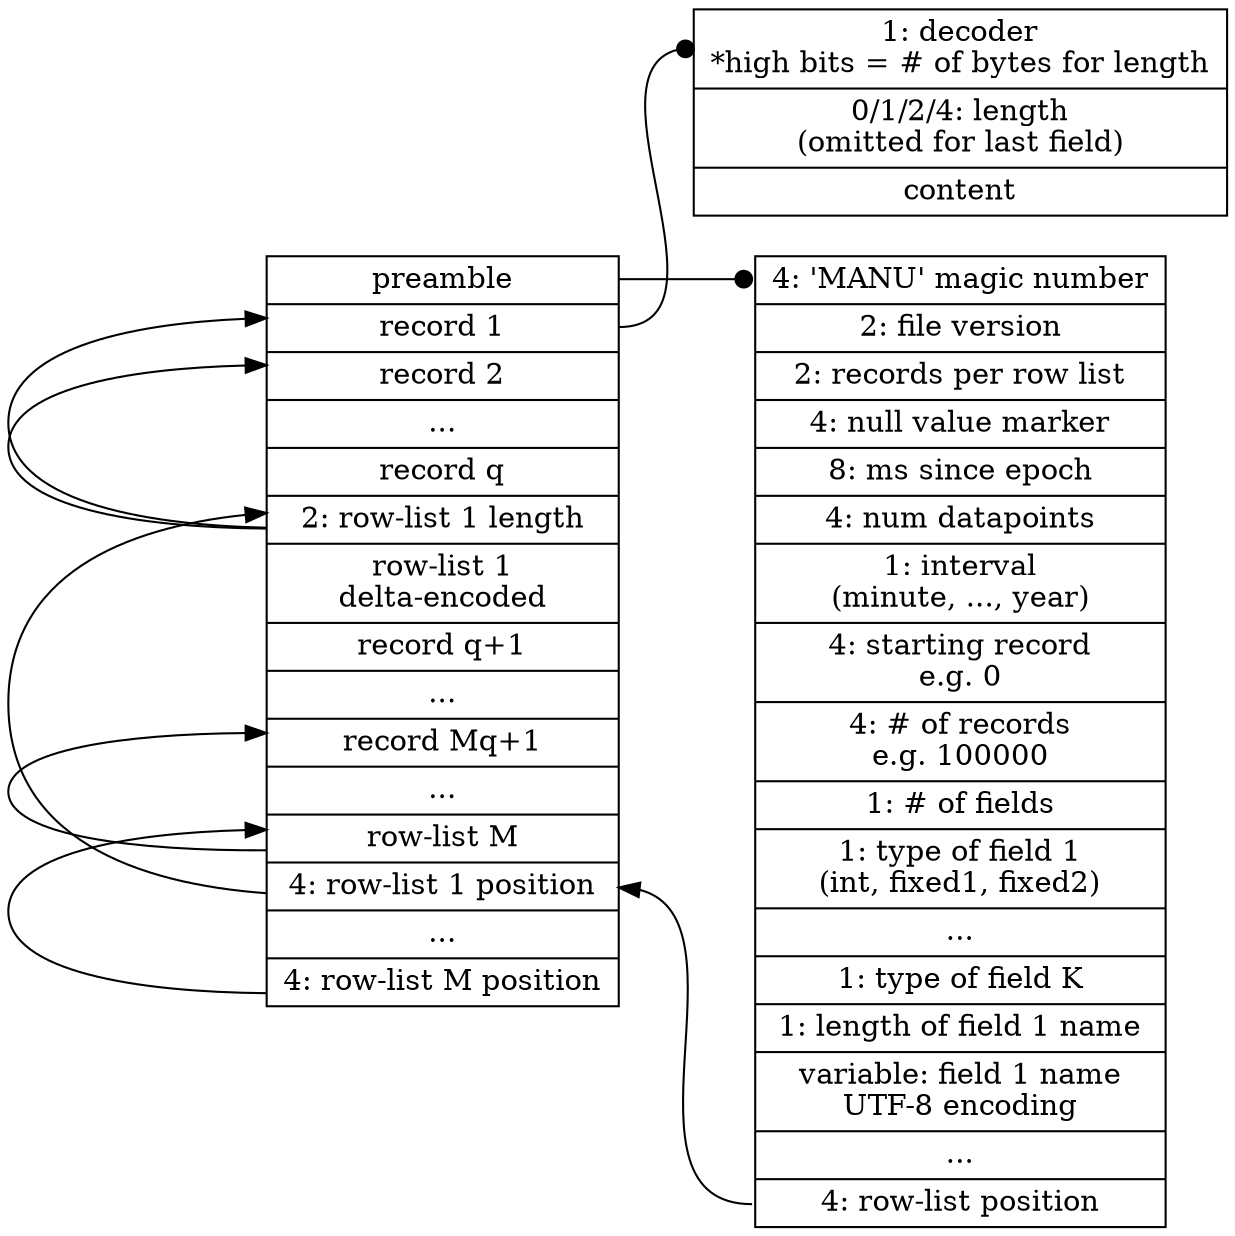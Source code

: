 digraph structs {
  node [shape=record];
  rankdir=LR;

  composite [ label ="<preamble> preamble |
  <record1> record 1 |
  <record2> record 2 |
  ... |
  <recordq> record q |
  <rowlist1>2: row-list 1 length|
  row-list 1\ndelta-encoded |
  <recordqp1> record q+1 |
  ... |
  <recordmqp1> record Mq+1 |
  ... |
  <rowlistm> row-list M |
  <rowlistpos> 4: row-list 1 position |
  ... |
  <rowlistposm> 4: row-list M position

  " ];

  preamble [ label="<start>
  4: 'MANU' magic number |
  2: file version |
  2: records per row list |
  4: null value marker |
  8: ms since epoch |
  4: num datapoints |
  1: interval\n(minute, ..., year) |
  4: starting record\ne.g. 0 |
  4: # of records\ne.g. 100000 |
  1: # of fields |
  1: type of field 1\n(int, fixed1, fixed2) |
  ... |
  1: type of field K |
  1: length of field 1 name |
  variable: field 1 name\nUTF-8 encoding |
  ... |
  <rowlistpos> 4: row-list position
  " ];

  record [ label = "<decoder>1: decoder\n*high bits = # of bytes for length |
  0/1/2/4: length\n(omitted for last field) |
  content
  " ];

  composite:preamble -> preamble:start [arrowhead=dot];

  preamble:rowlistpos -> composite:rowlistpos;

  composite:rowlistpos -> composite:rowlist1;
  composite:rowlistposm -> composite:rowlistm;

  composite:record1 -> record:decoder [arrowhead=dot];
  composite:rowlist1 -> composite:record1;
  composite:rowlist1 -> composite:record2;
  composite:rowlistm -> composite:recordmqp1;
}
